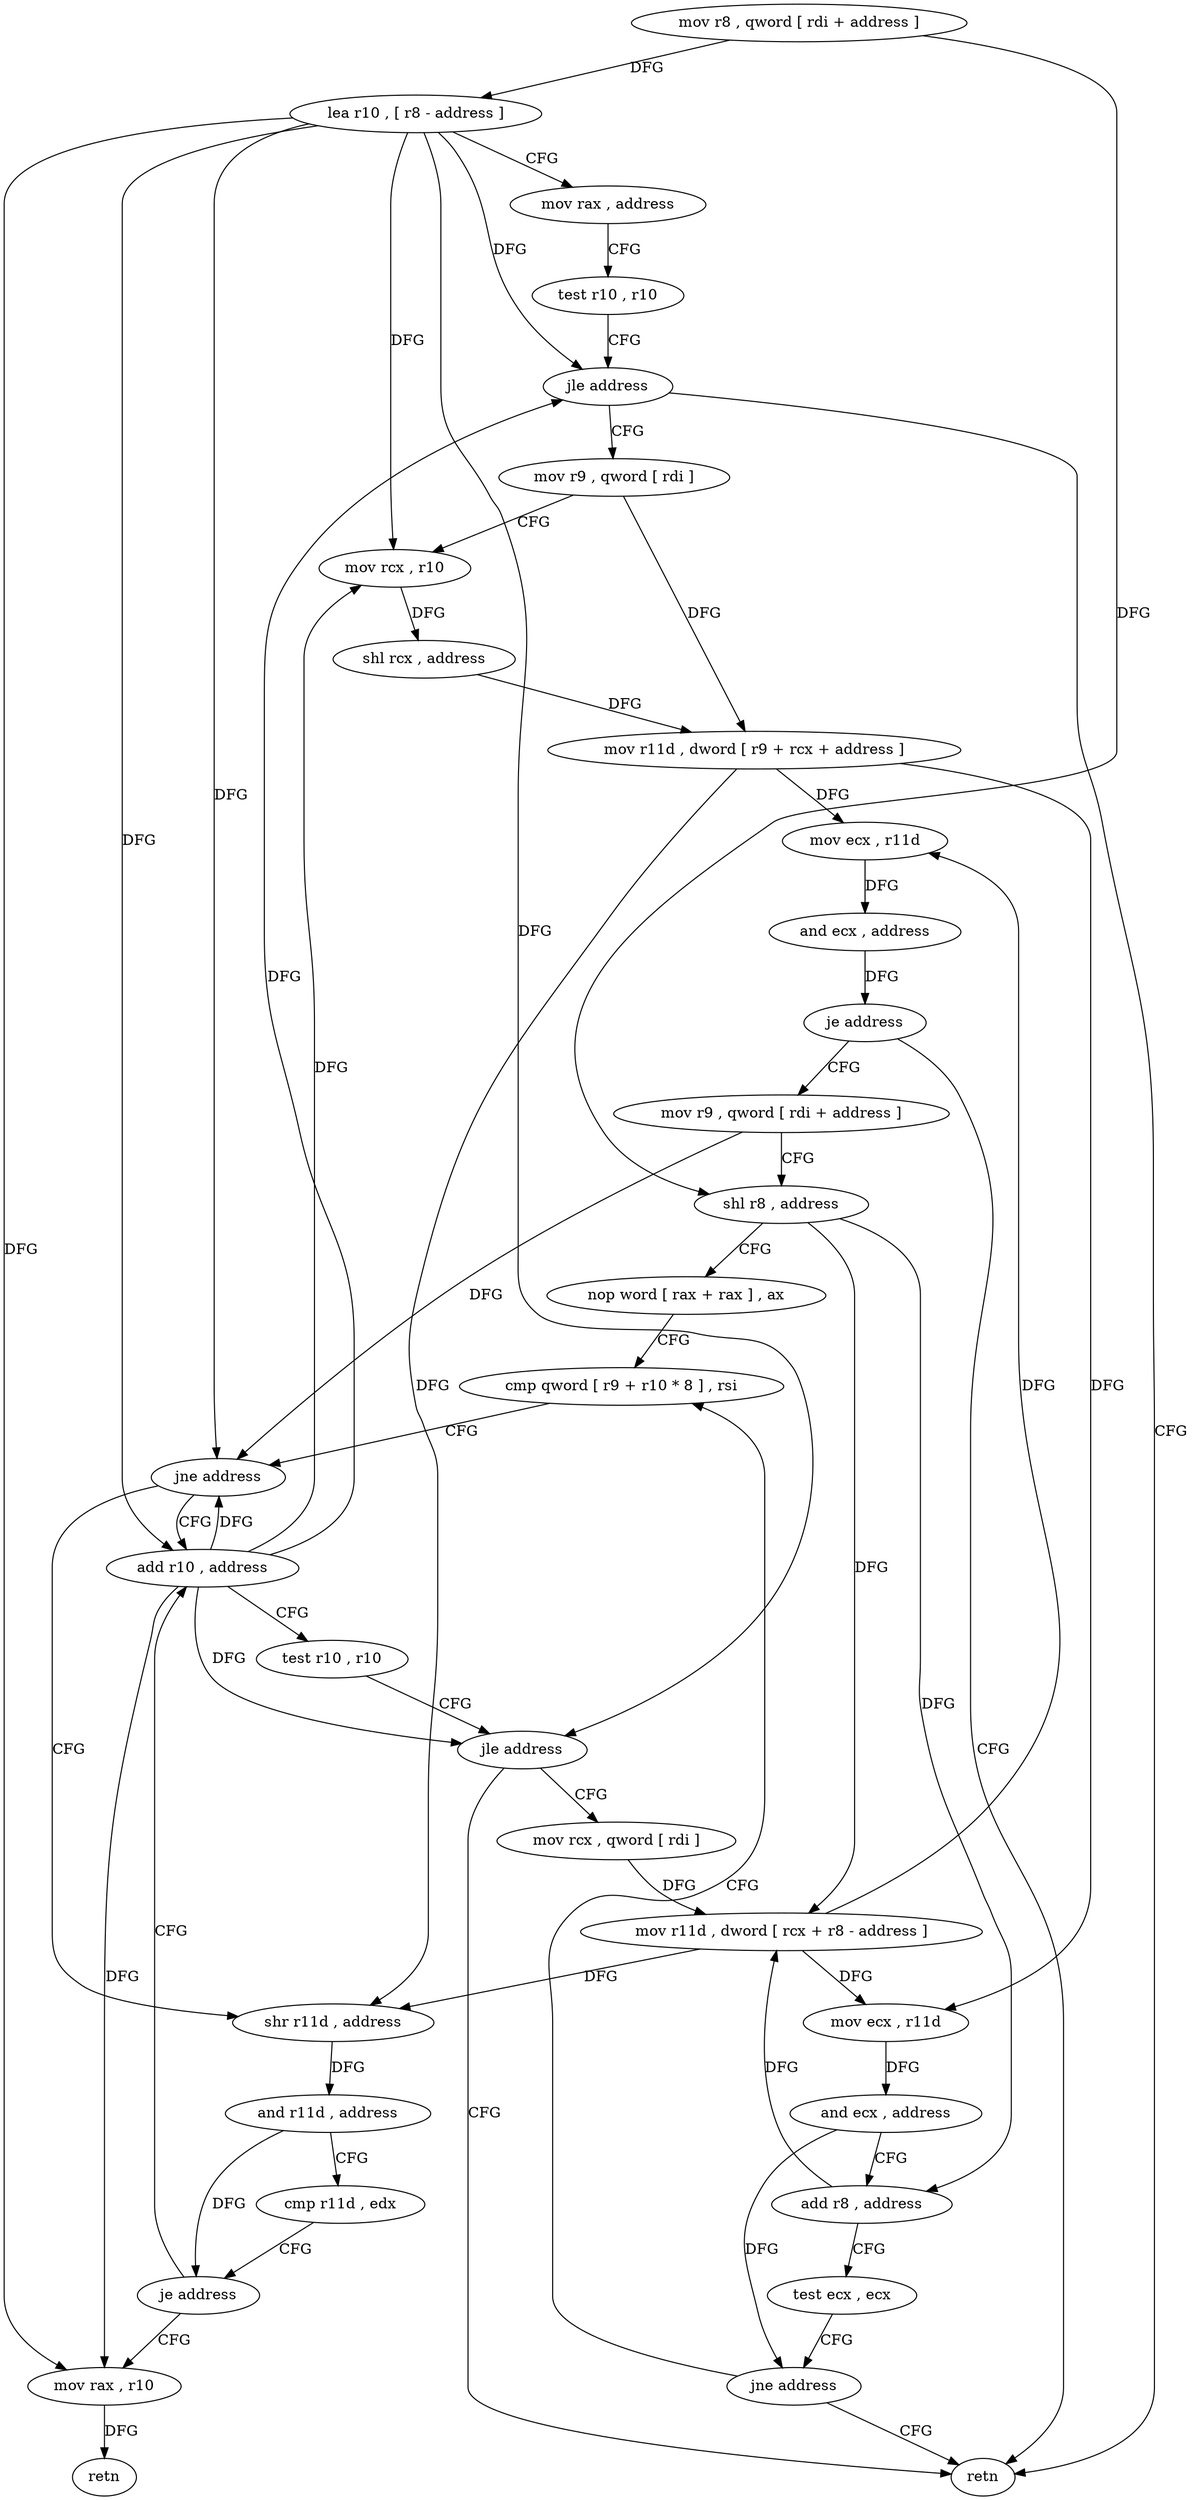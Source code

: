 digraph "func" {
"4241248" [label = "mov r8 , qword [ rdi + address ]" ]
"4241252" [label = "lea r10 , [ r8 - address ]" ]
"4241256" [label = "mov rax , address" ]
"4241263" [label = "test r10 , r10" ]
"4241266" [label = "jle address" ]
"4241368" [label = "retn" ]
"4241268" [label = "mov r9 , qword [ rdi ]" ]
"4241271" [label = "mov rcx , r10" ]
"4241274" [label = "shl rcx , address" ]
"4241278" [label = "mov r11d , dword [ r9 + rcx + address ]" ]
"4241283" [label = "mov ecx , r11d" ]
"4241286" [label = "and ecx , address" ]
"4241292" [label = "je address" ]
"4241294" [label = "mov r9 , qword [ rdi + address ]" ]
"4241298" [label = "shl r8 , address" ]
"4241302" [label = "nop word [ rax + rax ] , ax" ]
"4241312" [label = "cmp qword [ r9 + r10 * 8 ] , rsi" ]
"4241334" [label = "add r10 , address" ]
"4241338" [label = "test r10 , r10" ]
"4241341" [label = "jle address" ]
"4241343" [label = "mov rcx , qword [ rdi ]" ]
"4241318" [label = "shr r11d , address" ]
"4241322" [label = "and r11d , address" ]
"4241329" [label = "cmp r11d , edx" ]
"4241332" [label = "je address" ]
"4241369" [label = "mov rax , r10" ]
"4241346" [label = "mov r11d , dword [ rcx + r8 - address ]" ]
"4241351" [label = "mov ecx , r11d" ]
"4241354" [label = "and ecx , address" ]
"4241360" [label = "add r8 , address" ]
"4241364" [label = "test ecx , ecx" ]
"4241366" [label = "jne address" ]
"4241372" [label = "retn" ]
"4241316" [label = "jne address" ]
"4241248" -> "4241252" [ label = "DFG" ]
"4241248" -> "4241298" [ label = "DFG" ]
"4241252" -> "4241256" [ label = "CFG" ]
"4241252" -> "4241266" [ label = "DFG" ]
"4241252" -> "4241271" [ label = "DFG" ]
"4241252" -> "4241316" [ label = "DFG" ]
"4241252" -> "4241334" [ label = "DFG" ]
"4241252" -> "4241341" [ label = "DFG" ]
"4241252" -> "4241369" [ label = "DFG" ]
"4241256" -> "4241263" [ label = "CFG" ]
"4241263" -> "4241266" [ label = "CFG" ]
"4241266" -> "4241368" [ label = "CFG" ]
"4241266" -> "4241268" [ label = "CFG" ]
"4241268" -> "4241271" [ label = "CFG" ]
"4241268" -> "4241278" [ label = "DFG" ]
"4241271" -> "4241274" [ label = "DFG" ]
"4241274" -> "4241278" [ label = "DFG" ]
"4241278" -> "4241283" [ label = "DFG" ]
"4241278" -> "4241318" [ label = "DFG" ]
"4241278" -> "4241351" [ label = "DFG" ]
"4241283" -> "4241286" [ label = "DFG" ]
"4241286" -> "4241292" [ label = "DFG" ]
"4241292" -> "4241368" [ label = "CFG" ]
"4241292" -> "4241294" [ label = "CFG" ]
"4241294" -> "4241298" [ label = "CFG" ]
"4241294" -> "4241316" [ label = "DFG" ]
"4241298" -> "4241302" [ label = "CFG" ]
"4241298" -> "4241346" [ label = "DFG" ]
"4241298" -> "4241360" [ label = "DFG" ]
"4241302" -> "4241312" [ label = "CFG" ]
"4241312" -> "4241316" [ label = "CFG" ]
"4241334" -> "4241338" [ label = "CFG" ]
"4241334" -> "4241266" [ label = "DFG" ]
"4241334" -> "4241271" [ label = "DFG" ]
"4241334" -> "4241316" [ label = "DFG" ]
"4241334" -> "4241341" [ label = "DFG" ]
"4241334" -> "4241369" [ label = "DFG" ]
"4241338" -> "4241341" [ label = "CFG" ]
"4241341" -> "4241368" [ label = "CFG" ]
"4241341" -> "4241343" [ label = "CFG" ]
"4241343" -> "4241346" [ label = "DFG" ]
"4241318" -> "4241322" [ label = "DFG" ]
"4241322" -> "4241329" [ label = "CFG" ]
"4241322" -> "4241332" [ label = "DFG" ]
"4241329" -> "4241332" [ label = "CFG" ]
"4241332" -> "4241369" [ label = "CFG" ]
"4241332" -> "4241334" [ label = "CFG" ]
"4241369" -> "4241372" [ label = "DFG" ]
"4241346" -> "4241351" [ label = "DFG" ]
"4241346" -> "4241283" [ label = "DFG" ]
"4241346" -> "4241318" [ label = "DFG" ]
"4241351" -> "4241354" [ label = "DFG" ]
"4241354" -> "4241360" [ label = "CFG" ]
"4241354" -> "4241366" [ label = "DFG" ]
"4241360" -> "4241364" [ label = "CFG" ]
"4241360" -> "4241346" [ label = "DFG" ]
"4241364" -> "4241366" [ label = "CFG" ]
"4241366" -> "4241312" [ label = "CFG" ]
"4241366" -> "4241368" [ label = "CFG" ]
"4241316" -> "4241334" [ label = "CFG" ]
"4241316" -> "4241318" [ label = "CFG" ]
}
